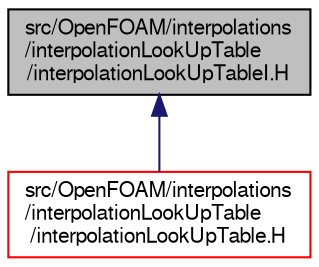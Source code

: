 digraph "src/OpenFOAM/interpolations/interpolationLookUpTable/interpolationLookUpTableI.H"
{
  bgcolor="transparent";
  edge [fontname="FreeSans",fontsize="10",labelfontname="FreeSans",labelfontsize="10"];
  node [fontname="FreeSans",fontsize="10",shape=record];
  Node1 [label="src/OpenFOAM/interpolations\l/interpolationLookUpTable\l/interpolationLookUpTableI.H",height=0.2,width=0.4,color="black", fillcolor="grey75", style="filled", fontcolor="black"];
  Node1 -> Node2 [dir="back",color="midnightblue",fontsize="10",style="solid",fontname="FreeSans"];
  Node2 [label="src/OpenFOAM/interpolations\l/interpolationLookUpTable\l/interpolationLookUpTable.H",height=0.2,width=0.4,color="red",URL="$a10412.html"];
}
